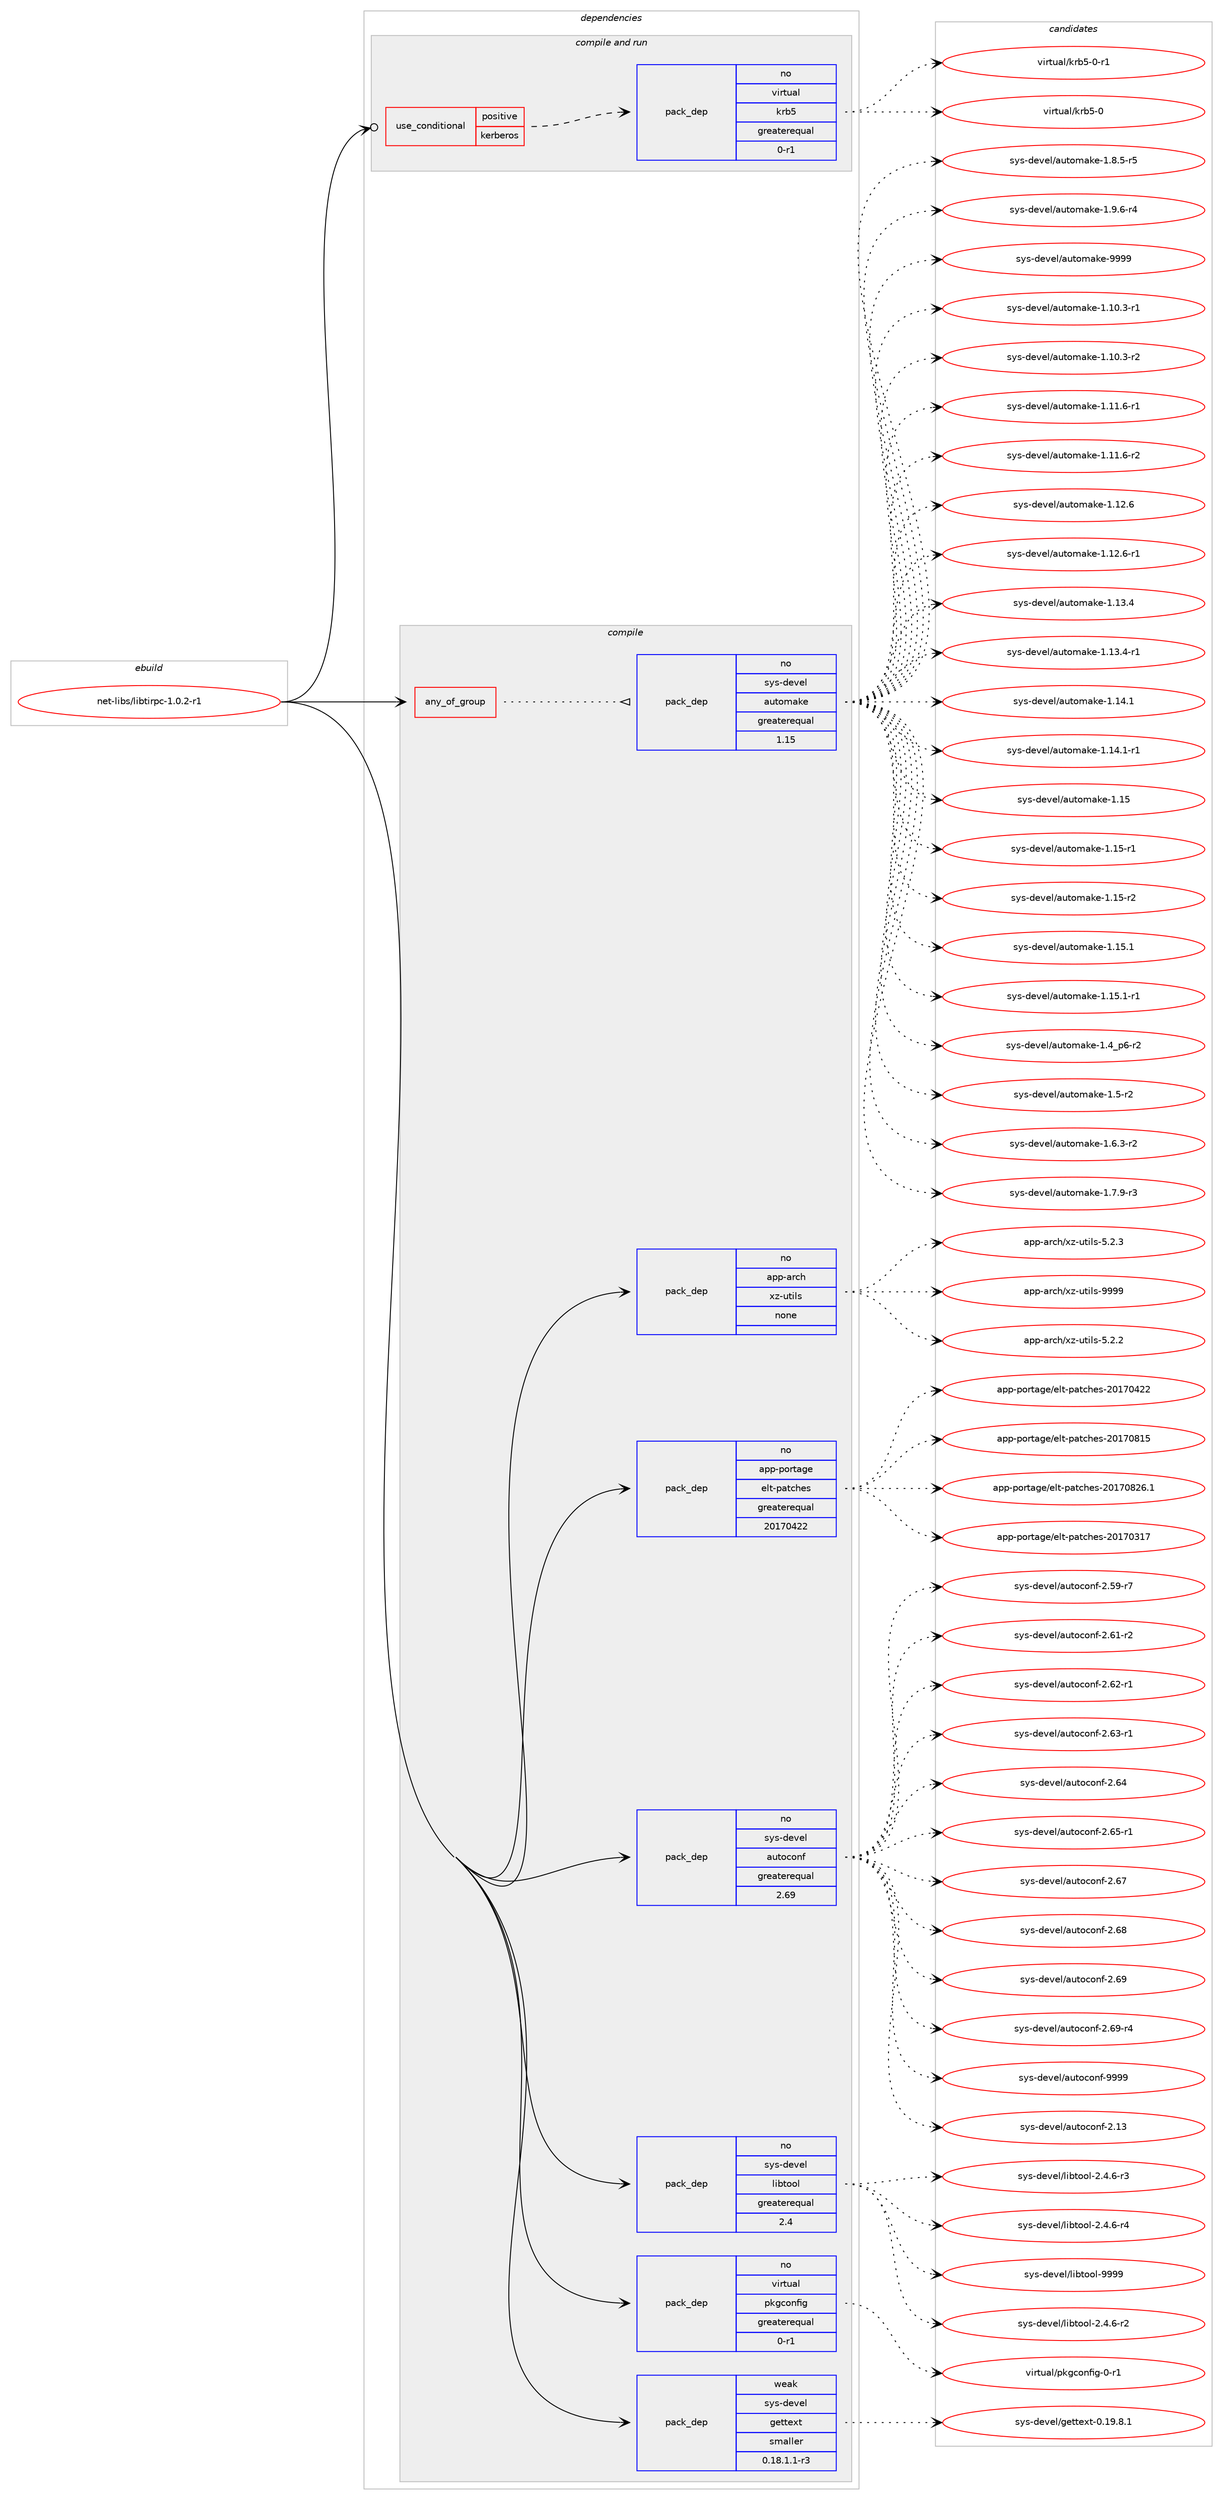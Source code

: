 digraph prolog {

# *************
# Graph options
# *************

newrank=true;
concentrate=true;
compound=true;
graph [rankdir=LR,fontname=Helvetica,fontsize=10,ranksep=1.5];#, ranksep=2.5, nodesep=0.2];
edge  [arrowhead=vee];
node  [fontname=Helvetica,fontsize=10];

# **********
# The ebuild
# **********

subgraph cluster_leftcol {
color=gray;
rank=same;
label=<<i>ebuild</i>>;
id [label="net-libs/libtirpc-1.0.2-r1", color=red, width=4, href="../net-libs/libtirpc-1.0.2-r1.svg"];
}

# ****************
# The dependencies
# ****************

subgraph cluster_midcol {
color=gray;
label=<<i>dependencies</i>>;
subgraph cluster_compile {
fillcolor="#eeeeee";
style=filled;
label=<<i>compile</i>>;
subgraph any6812 {
dependency418147 [label=<<TABLE BORDER="0" CELLBORDER="1" CELLSPACING="0" CELLPADDING="4"><TR><TD CELLPADDING="10">any_of_group</TD></TR></TABLE>>, shape=none, color=red];subgraph pack307739 {
dependency418148 [label=<<TABLE BORDER="0" CELLBORDER="1" CELLSPACING="0" CELLPADDING="4" WIDTH="220"><TR><TD ROWSPAN="6" CELLPADDING="30">pack_dep</TD></TR><TR><TD WIDTH="110">no</TD></TR><TR><TD>sys-devel</TD></TR><TR><TD>automake</TD></TR><TR><TD>greaterequal</TD></TR><TR><TD>1.15</TD></TR></TABLE>>, shape=none, color=blue];
}
dependency418147:e -> dependency418148:w [weight=20,style="dotted",arrowhead="oinv"];
}
id:e -> dependency418147:w [weight=20,style="solid",arrowhead="vee"];
subgraph pack307740 {
dependency418149 [label=<<TABLE BORDER="0" CELLBORDER="1" CELLSPACING="0" CELLPADDING="4" WIDTH="220"><TR><TD ROWSPAN="6" CELLPADDING="30">pack_dep</TD></TR><TR><TD WIDTH="110">no</TD></TR><TR><TD>app-arch</TD></TR><TR><TD>xz-utils</TD></TR><TR><TD>none</TD></TR><TR><TD></TD></TR></TABLE>>, shape=none, color=blue];
}
id:e -> dependency418149:w [weight=20,style="solid",arrowhead="vee"];
subgraph pack307741 {
dependency418150 [label=<<TABLE BORDER="0" CELLBORDER="1" CELLSPACING="0" CELLPADDING="4" WIDTH="220"><TR><TD ROWSPAN="6" CELLPADDING="30">pack_dep</TD></TR><TR><TD WIDTH="110">no</TD></TR><TR><TD>app-portage</TD></TR><TR><TD>elt-patches</TD></TR><TR><TD>greaterequal</TD></TR><TR><TD>20170422</TD></TR></TABLE>>, shape=none, color=blue];
}
id:e -> dependency418150:w [weight=20,style="solid",arrowhead="vee"];
subgraph pack307742 {
dependency418151 [label=<<TABLE BORDER="0" CELLBORDER="1" CELLSPACING="0" CELLPADDING="4" WIDTH="220"><TR><TD ROWSPAN="6" CELLPADDING="30">pack_dep</TD></TR><TR><TD WIDTH="110">no</TD></TR><TR><TD>sys-devel</TD></TR><TR><TD>autoconf</TD></TR><TR><TD>greaterequal</TD></TR><TR><TD>2.69</TD></TR></TABLE>>, shape=none, color=blue];
}
id:e -> dependency418151:w [weight=20,style="solid",arrowhead="vee"];
subgraph pack307743 {
dependency418152 [label=<<TABLE BORDER="0" CELLBORDER="1" CELLSPACING="0" CELLPADDING="4" WIDTH="220"><TR><TD ROWSPAN="6" CELLPADDING="30">pack_dep</TD></TR><TR><TD WIDTH="110">no</TD></TR><TR><TD>sys-devel</TD></TR><TR><TD>libtool</TD></TR><TR><TD>greaterequal</TD></TR><TR><TD>2.4</TD></TR></TABLE>>, shape=none, color=blue];
}
id:e -> dependency418152:w [weight=20,style="solid",arrowhead="vee"];
subgraph pack307744 {
dependency418153 [label=<<TABLE BORDER="0" CELLBORDER="1" CELLSPACING="0" CELLPADDING="4" WIDTH="220"><TR><TD ROWSPAN="6" CELLPADDING="30">pack_dep</TD></TR><TR><TD WIDTH="110">no</TD></TR><TR><TD>virtual</TD></TR><TR><TD>pkgconfig</TD></TR><TR><TD>greaterequal</TD></TR><TR><TD>0-r1</TD></TR></TABLE>>, shape=none, color=blue];
}
id:e -> dependency418153:w [weight=20,style="solid",arrowhead="vee"];
subgraph pack307745 {
dependency418154 [label=<<TABLE BORDER="0" CELLBORDER="1" CELLSPACING="0" CELLPADDING="4" WIDTH="220"><TR><TD ROWSPAN="6" CELLPADDING="30">pack_dep</TD></TR><TR><TD WIDTH="110">weak</TD></TR><TR><TD>sys-devel</TD></TR><TR><TD>gettext</TD></TR><TR><TD>smaller</TD></TR><TR><TD>0.18.1.1-r3</TD></TR></TABLE>>, shape=none, color=blue];
}
id:e -> dependency418154:w [weight=20,style="solid",arrowhead="vee"];
}
subgraph cluster_compileandrun {
fillcolor="#eeeeee";
style=filled;
label=<<i>compile and run</i>>;
subgraph cond103404 {
dependency418155 [label=<<TABLE BORDER="0" CELLBORDER="1" CELLSPACING="0" CELLPADDING="4"><TR><TD ROWSPAN="3" CELLPADDING="10">use_conditional</TD></TR><TR><TD>positive</TD></TR><TR><TD>kerberos</TD></TR></TABLE>>, shape=none, color=red];
subgraph pack307746 {
dependency418156 [label=<<TABLE BORDER="0" CELLBORDER="1" CELLSPACING="0" CELLPADDING="4" WIDTH="220"><TR><TD ROWSPAN="6" CELLPADDING="30">pack_dep</TD></TR><TR><TD WIDTH="110">no</TD></TR><TR><TD>virtual</TD></TR><TR><TD>krb5</TD></TR><TR><TD>greaterequal</TD></TR><TR><TD>0-r1</TD></TR></TABLE>>, shape=none, color=blue];
}
dependency418155:e -> dependency418156:w [weight=20,style="dashed",arrowhead="vee"];
}
id:e -> dependency418155:w [weight=20,style="solid",arrowhead="odotvee"];
}
subgraph cluster_run {
fillcolor="#eeeeee";
style=filled;
label=<<i>run</i>>;
}
}

# **************
# The candidates
# **************

subgraph cluster_choices {
rank=same;
color=gray;
label=<<i>candidates</i>>;

subgraph choice307739 {
color=black;
nodesep=1;
choice11512111545100101118101108479711711611110997107101454946494846514511449 [label="sys-devel/automake-1.10.3-r1", color=red, width=4,href="../sys-devel/automake-1.10.3-r1.svg"];
choice11512111545100101118101108479711711611110997107101454946494846514511450 [label="sys-devel/automake-1.10.3-r2", color=red, width=4,href="../sys-devel/automake-1.10.3-r2.svg"];
choice11512111545100101118101108479711711611110997107101454946494946544511449 [label="sys-devel/automake-1.11.6-r1", color=red, width=4,href="../sys-devel/automake-1.11.6-r1.svg"];
choice11512111545100101118101108479711711611110997107101454946494946544511450 [label="sys-devel/automake-1.11.6-r2", color=red, width=4,href="../sys-devel/automake-1.11.6-r2.svg"];
choice1151211154510010111810110847971171161111099710710145494649504654 [label="sys-devel/automake-1.12.6", color=red, width=4,href="../sys-devel/automake-1.12.6.svg"];
choice11512111545100101118101108479711711611110997107101454946495046544511449 [label="sys-devel/automake-1.12.6-r1", color=red, width=4,href="../sys-devel/automake-1.12.6-r1.svg"];
choice1151211154510010111810110847971171161111099710710145494649514652 [label="sys-devel/automake-1.13.4", color=red, width=4,href="../sys-devel/automake-1.13.4.svg"];
choice11512111545100101118101108479711711611110997107101454946495146524511449 [label="sys-devel/automake-1.13.4-r1", color=red, width=4,href="../sys-devel/automake-1.13.4-r1.svg"];
choice1151211154510010111810110847971171161111099710710145494649524649 [label="sys-devel/automake-1.14.1", color=red, width=4,href="../sys-devel/automake-1.14.1.svg"];
choice11512111545100101118101108479711711611110997107101454946495246494511449 [label="sys-devel/automake-1.14.1-r1", color=red, width=4,href="../sys-devel/automake-1.14.1-r1.svg"];
choice115121115451001011181011084797117116111109971071014549464953 [label="sys-devel/automake-1.15", color=red, width=4,href="../sys-devel/automake-1.15.svg"];
choice1151211154510010111810110847971171161111099710710145494649534511449 [label="sys-devel/automake-1.15-r1", color=red, width=4,href="../sys-devel/automake-1.15-r1.svg"];
choice1151211154510010111810110847971171161111099710710145494649534511450 [label="sys-devel/automake-1.15-r2", color=red, width=4,href="../sys-devel/automake-1.15-r2.svg"];
choice1151211154510010111810110847971171161111099710710145494649534649 [label="sys-devel/automake-1.15.1", color=red, width=4,href="../sys-devel/automake-1.15.1.svg"];
choice11512111545100101118101108479711711611110997107101454946495346494511449 [label="sys-devel/automake-1.15.1-r1", color=red, width=4,href="../sys-devel/automake-1.15.1-r1.svg"];
choice115121115451001011181011084797117116111109971071014549465295112544511450 [label="sys-devel/automake-1.4_p6-r2", color=red, width=4,href="../sys-devel/automake-1.4_p6-r2.svg"];
choice11512111545100101118101108479711711611110997107101454946534511450 [label="sys-devel/automake-1.5-r2", color=red, width=4,href="../sys-devel/automake-1.5-r2.svg"];
choice115121115451001011181011084797117116111109971071014549465446514511450 [label="sys-devel/automake-1.6.3-r2", color=red, width=4,href="../sys-devel/automake-1.6.3-r2.svg"];
choice115121115451001011181011084797117116111109971071014549465546574511451 [label="sys-devel/automake-1.7.9-r3", color=red, width=4,href="../sys-devel/automake-1.7.9-r3.svg"];
choice115121115451001011181011084797117116111109971071014549465646534511453 [label="sys-devel/automake-1.8.5-r5", color=red, width=4,href="../sys-devel/automake-1.8.5-r5.svg"];
choice115121115451001011181011084797117116111109971071014549465746544511452 [label="sys-devel/automake-1.9.6-r4", color=red, width=4,href="../sys-devel/automake-1.9.6-r4.svg"];
choice115121115451001011181011084797117116111109971071014557575757 [label="sys-devel/automake-9999", color=red, width=4,href="../sys-devel/automake-9999.svg"];
dependency418148:e -> choice11512111545100101118101108479711711611110997107101454946494846514511449:w [style=dotted,weight="100"];
dependency418148:e -> choice11512111545100101118101108479711711611110997107101454946494846514511450:w [style=dotted,weight="100"];
dependency418148:e -> choice11512111545100101118101108479711711611110997107101454946494946544511449:w [style=dotted,weight="100"];
dependency418148:e -> choice11512111545100101118101108479711711611110997107101454946494946544511450:w [style=dotted,weight="100"];
dependency418148:e -> choice1151211154510010111810110847971171161111099710710145494649504654:w [style=dotted,weight="100"];
dependency418148:e -> choice11512111545100101118101108479711711611110997107101454946495046544511449:w [style=dotted,weight="100"];
dependency418148:e -> choice1151211154510010111810110847971171161111099710710145494649514652:w [style=dotted,weight="100"];
dependency418148:e -> choice11512111545100101118101108479711711611110997107101454946495146524511449:w [style=dotted,weight="100"];
dependency418148:e -> choice1151211154510010111810110847971171161111099710710145494649524649:w [style=dotted,weight="100"];
dependency418148:e -> choice11512111545100101118101108479711711611110997107101454946495246494511449:w [style=dotted,weight="100"];
dependency418148:e -> choice115121115451001011181011084797117116111109971071014549464953:w [style=dotted,weight="100"];
dependency418148:e -> choice1151211154510010111810110847971171161111099710710145494649534511449:w [style=dotted,weight="100"];
dependency418148:e -> choice1151211154510010111810110847971171161111099710710145494649534511450:w [style=dotted,weight="100"];
dependency418148:e -> choice1151211154510010111810110847971171161111099710710145494649534649:w [style=dotted,weight="100"];
dependency418148:e -> choice11512111545100101118101108479711711611110997107101454946495346494511449:w [style=dotted,weight="100"];
dependency418148:e -> choice115121115451001011181011084797117116111109971071014549465295112544511450:w [style=dotted,weight="100"];
dependency418148:e -> choice11512111545100101118101108479711711611110997107101454946534511450:w [style=dotted,weight="100"];
dependency418148:e -> choice115121115451001011181011084797117116111109971071014549465446514511450:w [style=dotted,weight="100"];
dependency418148:e -> choice115121115451001011181011084797117116111109971071014549465546574511451:w [style=dotted,weight="100"];
dependency418148:e -> choice115121115451001011181011084797117116111109971071014549465646534511453:w [style=dotted,weight="100"];
dependency418148:e -> choice115121115451001011181011084797117116111109971071014549465746544511452:w [style=dotted,weight="100"];
dependency418148:e -> choice115121115451001011181011084797117116111109971071014557575757:w [style=dotted,weight="100"];
}
subgraph choice307740 {
color=black;
nodesep=1;
choice971121124597114991044712012245117116105108115455346504650 [label="app-arch/xz-utils-5.2.2", color=red, width=4,href="../app-arch/xz-utils-5.2.2.svg"];
choice971121124597114991044712012245117116105108115455346504651 [label="app-arch/xz-utils-5.2.3", color=red, width=4,href="../app-arch/xz-utils-5.2.3.svg"];
choice9711211245971149910447120122451171161051081154557575757 [label="app-arch/xz-utils-9999", color=red, width=4,href="../app-arch/xz-utils-9999.svg"];
dependency418149:e -> choice971121124597114991044712012245117116105108115455346504650:w [style=dotted,weight="100"];
dependency418149:e -> choice971121124597114991044712012245117116105108115455346504651:w [style=dotted,weight="100"];
dependency418149:e -> choice9711211245971149910447120122451171161051081154557575757:w [style=dotted,weight="100"];
}
subgraph choice307741 {
color=black;
nodesep=1;
choice97112112451121111141169710310147101108116451129711699104101115455048495548514955 [label="app-portage/elt-patches-20170317", color=red, width=4,href="../app-portage/elt-patches-20170317.svg"];
choice97112112451121111141169710310147101108116451129711699104101115455048495548525050 [label="app-portage/elt-patches-20170422", color=red, width=4,href="../app-portage/elt-patches-20170422.svg"];
choice97112112451121111141169710310147101108116451129711699104101115455048495548564953 [label="app-portage/elt-patches-20170815", color=red, width=4,href="../app-portage/elt-patches-20170815.svg"];
choice971121124511211111411697103101471011081164511297116991041011154550484955485650544649 [label="app-portage/elt-patches-20170826.1", color=red, width=4,href="../app-portage/elt-patches-20170826.1.svg"];
dependency418150:e -> choice97112112451121111141169710310147101108116451129711699104101115455048495548514955:w [style=dotted,weight="100"];
dependency418150:e -> choice97112112451121111141169710310147101108116451129711699104101115455048495548525050:w [style=dotted,weight="100"];
dependency418150:e -> choice97112112451121111141169710310147101108116451129711699104101115455048495548564953:w [style=dotted,weight="100"];
dependency418150:e -> choice971121124511211111411697103101471011081164511297116991041011154550484955485650544649:w [style=dotted,weight="100"];
}
subgraph choice307742 {
color=black;
nodesep=1;
choice115121115451001011181011084797117116111991111101024550464951 [label="sys-devel/autoconf-2.13", color=red, width=4,href="../sys-devel/autoconf-2.13.svg"];
choice1151211154510010111810110847971171161119911111010245504653574511455 [label="sys-devel/autoconf-2.59-r7", color=red, width=4,href="../sys-devel/autoconf-2.59-r7.svg"];
choice1151211154510010111810110847971171161119911111010245504654494511450 [label="sys-devel/autoconf-2.61-r2", color=red, width=4,href="../sys-devel/autoconf-2.61-r2.svg"];
choice1151211154510010111810110847971171161119911111010245504654504511449 [label="sys-devel/autoconf-2.62-r1", color=red, width=4,href="../sys-devel/autoconf-2.62-r1.svg"];
choice1151211154510010111810110847971171161119911111010245504654514511449 [label="sys-devel/autoconf-2.63-r1", color=red, width=4,href="../sys-devel/autoconf-2.63-r1.svg"];
choice115121115451001011181011084797117116111991111101024550465452 [label="sys-devel/autoconf-2.64", color=red, width=4,href="../sys-devel/autoconf-2.64.svg"];
choice1151211154510010111810110847971171161119911111010245504654534511449 [label="sys-devel/autoconf-2.65-r1", color=red, width=4,href="../sys-devel/autoconf-2.65-r1.svg"];
choice115121115451001011181011084797117116111991111101024550465455 [label="sys-devel/autoconf-2.67", color=red, width=4,href="../sys-devel/autoconf-2.67.svg"];
choice115121115451001011181011084797117116111991111101024550465456 [label="sys-devel/autoconf-2.68", color=red, width=4,href="../sys-devel/autoconf-2.68.svg"];
choice115121115451001011181011084797117116111991111101024550465457 [label="sys-devel/autoconf-2.69", color=red, width=4,href="../sys-devel/autoconf-2.69.svg"];
choice1151211154510010111810110847971171161119911111010245504654574511452 [label="sys-devel/autoconf-2.69-r4", color=red, width=4,href="../sys-devel/autoconf-2.69-r4.svg"];
choice115121115451001011181011084797117116111991111101024557575757 [label="sys-devel/autoconf-9999", color=red, width=4,href="../sys-devel/autoconf-9999.svg"];
dependency418151:e -> choice115121115451001011181011084797117116111991111101024550464951:w [style=dotted,weight="100"];
dependency418151:e -> choice1151211154510010111810110847971171161119911111010245504653574511455:w [style=dotted,weight="100"];
dependency418151:e -> choice1151211154510010111810110847971171161119911111010245504654494511450:w [style=dotted,weight="100"];
dependency418151:e -> choice1151211154510010111810110847971171161119911111010245504654504511449:w [style=dotted,weight="100"];
dependency418151:e -> choice1151211154510010111810110847971171161119911111010245504654514511449:w [style=dotted,weight="100"];
dependency418151:e -> choice115121115451001011181011084797117116111991111101024550465452:w [style=dotted,weight="100"];
dependency418151:e -> choice1151211154510010111810110847971171161119911111010245504654534511449:w [style=dotted,weight="100"];
dependency418151:e -> choice115121115451001011181011084797117116111991111101024550465455:w [style=dotted,weight="100"];
dependency418151:e -> choice115121115451001011181011084797117116111991111101024550465456:w [style=dotted,weight="100"];
dependency418151:e -> choice115121115451001011181011084797117116111991111101024550465457:w [style=dotted,weight="100"];
dependency418151:e -> choice1151211154510010111810110847971171161119911111010245504654574511452:w [style=dotted,weight="100"];
dependency418151:e -> choice115121115451001011181011084797117116111991111101024557575757:w [style=dotted,weight="100"];
}
subgraph choice307743 {
color=black;
nodesep=1;
choice1151211154510010111810110847108105981161111111084550465246544511450 [label="sys-devel/libtool-2.4.6-r2", color=red, width=4,href="../sys-devel/libtool-2.4.6-r2.svg"];
choice1151211154510010111810110847108105981161111111084550465246544511451 [label="sys-devel/libtool-2.4.6-r3", color=red, width=4,href="../sys-devel/libtool-2.4.6-r3.svg"];
choice1151211154510010111810110847108105981161111111084550465246544511452 [label="sys-devel/libtool-2.4.6-r4", color=red, width=4,href="../sys-devel/libtool-2.4.6-r4.svg"];
choice1151211154510010111810110847108105981161111111084557575757 [label="sys-devel/libtool-9999", color=red, width=4,href="../sys-devel/libtool-9999.svg"];
dependency418152:e -> choice1151211154510010111810110847108105981161111111084550465246544511450:w [style=dotted,weight="100"];
dependency418152:e -> choice1151211154510010111810110847108105981161111111084550465246544511451:w [style=dotted,weight="100"];
dependency418152:e -> choice1151211154510010111810110847108105981161111111084550465246544511452:w [style=dotted,weight="100"];
dependency418152:e -> choice1151211154510010111810110847108105981161111111084557575757:w [style=dotted,weight="100"];
}
subgraph choice307744 {
color=black;
nodesep=1;
choice11810511411611797108471121071039911111010210510345484511449 [label="virtual/pkgconfig-0-r1", color=red, width=4,href="../virtual/pkgconfig-0-r1.svg"];
dependency418153:e -> choice11810511411611797108471121071039911111010210510345484511449:w [style=dotted,weight="100"];
}
subgraph choice307745 {
color=black;
nodesep=1;
choice1151211154510010111810110847103101116116101120116454846495746564649 [label="sys-devel/gettext-0.19.8.1", color=red, width=4,href="../sys-devel/gettext-0.19.8.1.svg"];
dependency418154:e -> choice1151211154510010111810110847103101116116101120116454846495746564649:w [style=dotted,weight="100"];
}
subgraph choice307746 {
color=black;
nodesep=1;
choice118105114116117971084710711498534548 [label="virtual/krb5-0", color=red, width=4,href="../virtual/krb5-0.svg"];
choice1181051141161179710847107114985345484511449 [label="virtual/krb5-0-r1", color=red, width=4,href="../virtual/krb5-0-r1.svg"];
dependency418156:e -> choice118105114116117971084710711498534548:w [style=dotted,weight="100"];
dependency418156:e -> choice1181051141161179710847107114985345484511449:w [style=dotted,weight="100"];
}
}

}
